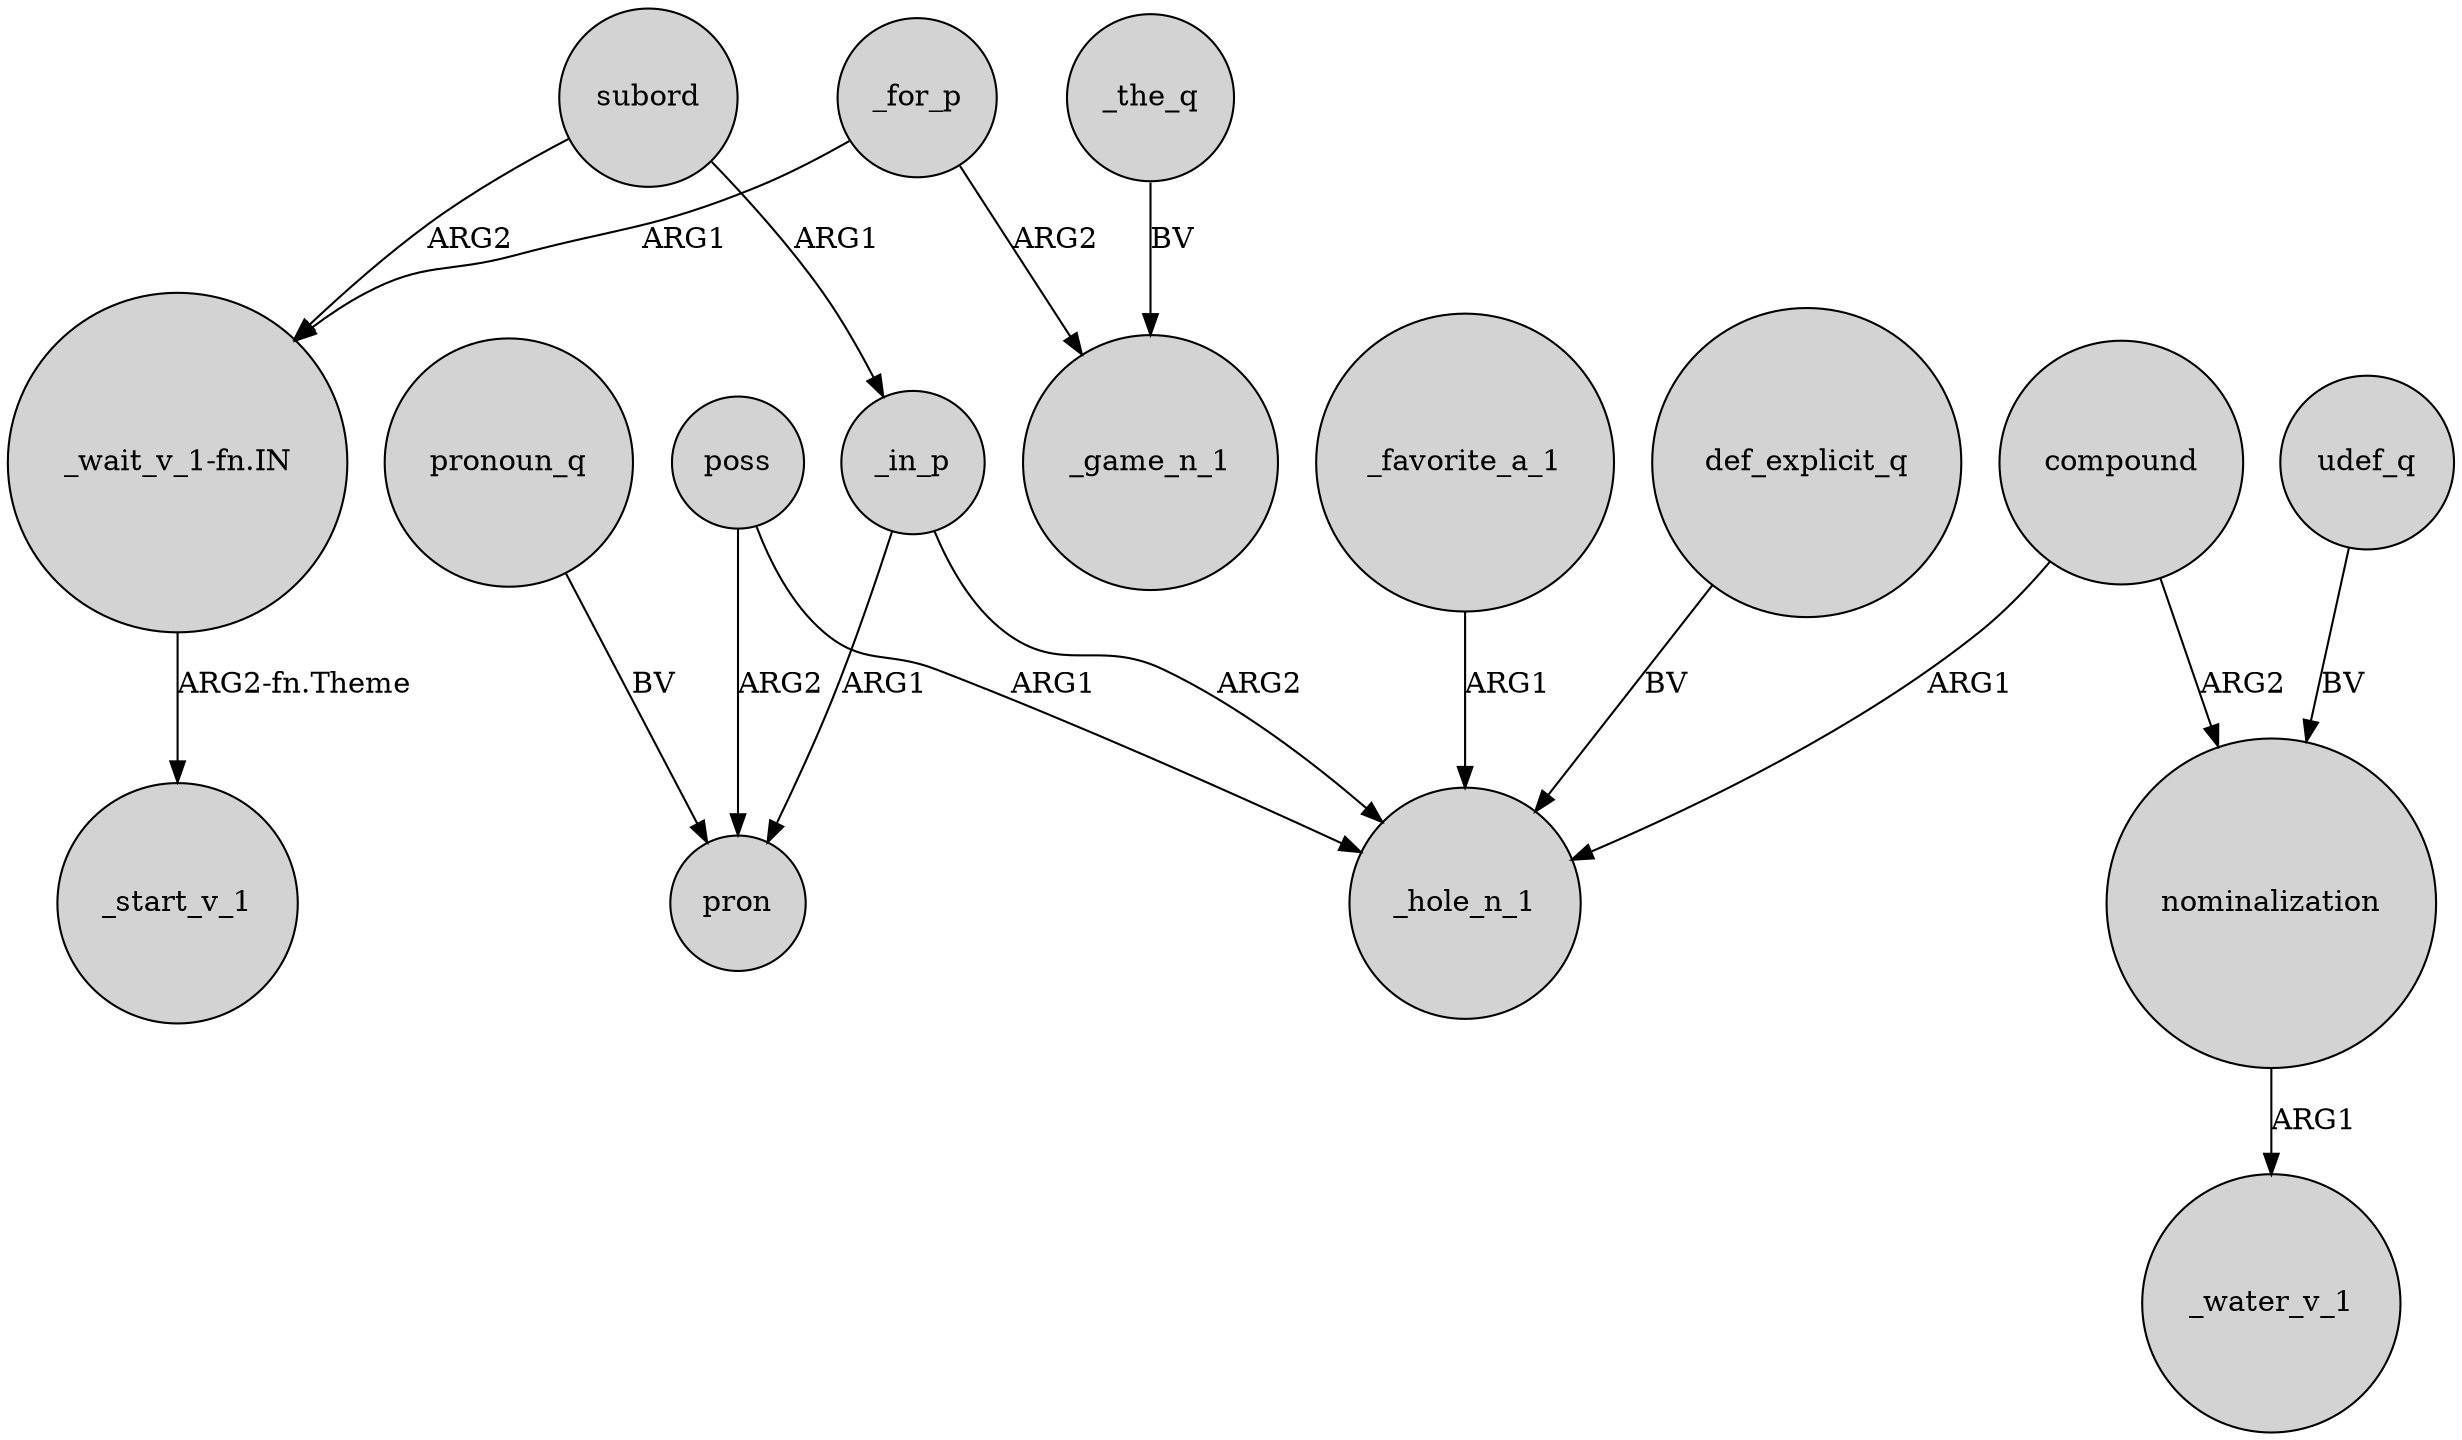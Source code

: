 digraph {
	node [shape=circle style=filled]
	subord -> "_wait_v_1-fn.IN" [label=ARG2]
	poss -> _hole_n_1 [label=ARG1]
	_for_p -> _game_n_1 [label=ARG2]
	compound -> nominalization [label=ARG2]
	_in_p -> pron [label=ARG1]
	poss -> pron [label=ARG2]
	"_wait_v_1-fn.IN" -> _start_v_1 [label="ARG2-fn.Theme"]
	udef_q -> nominalization [label=BV]
	_in_p -> _hole_n_1 [label=ARG2]
	compound -> _hole_n_1 [label=ARG1]
	subord -> _in_p [label=ARG1]
	_the_q -> _game_n_1 [label=BV]
	_favorite_a_1 -> _hole_n_1 [label=ARG1]
	nominalization -> _water_v_1 [label=ARG1]
	_for_p -> "_wait_v_1-fn.IN" [label=ARG1]
	def_explicit_q -> _hole_n_1 [label=BV]
	pronoun_q -> pron [label=BV]
}
